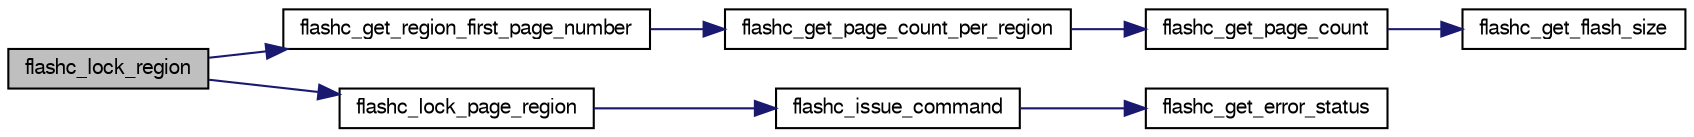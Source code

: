 digraph G
{
  edge [fontname="FreeSans",fontsize="10",labelfontname="FreeSans",labelfontsize="10"];
  node [fontname="FreeSans",fontsize="10",shape=record];
  rankdir=LR;
  Node1 [label="flashc_lock_region",height=0.2,width=0.4,color="black", fillcolor="grey75", style="filled" fontcolor="black"];
  Node1 -> Node2 [color="midnightblue",fontsize="10",style="solid",fontname="FreeSans"];
  Node2 [label="flashc_get_region_first_page_number",height=0.2,width=0.4,color="black", fillcolor="white", style="filled",URL="$group__group__avr32__drivers__flashc.html#ga43b14107d406ea9025f8947490c9ddcd",tooltip="Gets the number of the first page of a region."];
  Node2 -> Node3 [color="midnightblue",fontsize="10",style="solid",fontname="FreeSans"];
  Node3 [label="flashc_get_page_count_per_region",height=0.2,width=0.4,color="black", fillcolor="white", style="filled",URL="$group__group__avr32__drivers__flashc.html#ga8910bcde3235e2af0770fbd2412b05bc",tooltip="Gets the number of pages in each flash region."];
  Node3 -> Node4 [color="midnightblue",fontsize="10",style="solid",fontname="FreeSans"];
  Node4 [label="flashc_get_page_count",height=0.2,width=0.4,color="black", fillcolor="white", style="filled",URL="$group__group__avr32__drivers__flashc.html#gaafad0dcf645cc65acb5bc879558dac23",tooltip="Gets the total number of pages in the flash array."];
  Node4 -> Node5 [color="midnightblue",fontsize="10",style="solid",fontname="FreeSans"];
  Node5 [label="flashc_get_flash_size",height=0.2,width=0.4,color="black", fillcolor="white", style="filled",URL="$group__group__avr32__drivers__flashc.html#ga8071c315b02d038c49fa0bf89a40ba1b",tooltip="Gets the size of the whole flash array."];
  Node1 -> Node6 [color="midnightblue",fontsize="10",style="solid",fontname="FreeSans"];
  Node6 [label="flashc_lock_page_region",height=0.2,width=0.4,color="black", fillcolor="white", style="filled",URL="$group__group__avr32__drivers__flashc.html#ga4bc67adcf6690cc7e83fd42560a5e526",tooltip="Locks or unlocks the region of a page."];
  Node6 -> Node7 [color="midnightblue",fontsize="10",style="solid",fontname="FreeSans"];
  Node7 [label="flashc_issue_command",height=0.2,width=0.4,color="black", fillcolor="white", style="filled",URL="$group__group__avr32__drivers__flashc.html#ga8045c427c32cf3617e861067d76c9c11",tooltip="Issues a FLASHC command."];
  Node7 -> Node8 [color="midnightblue",fontsize="10",style="solid",fontname="FreeSans"];
  Node8 [label="flashc_get_error_status",height=0.2,width=0.4,color="black", fillcolor="white", style="filled",URL="$group__group__avr32__drivers__flashc.html#gae7d38c60001d5d8d00363a6cb07f89f0",tooltip="Gets the error status of the FLASHC."];
}
